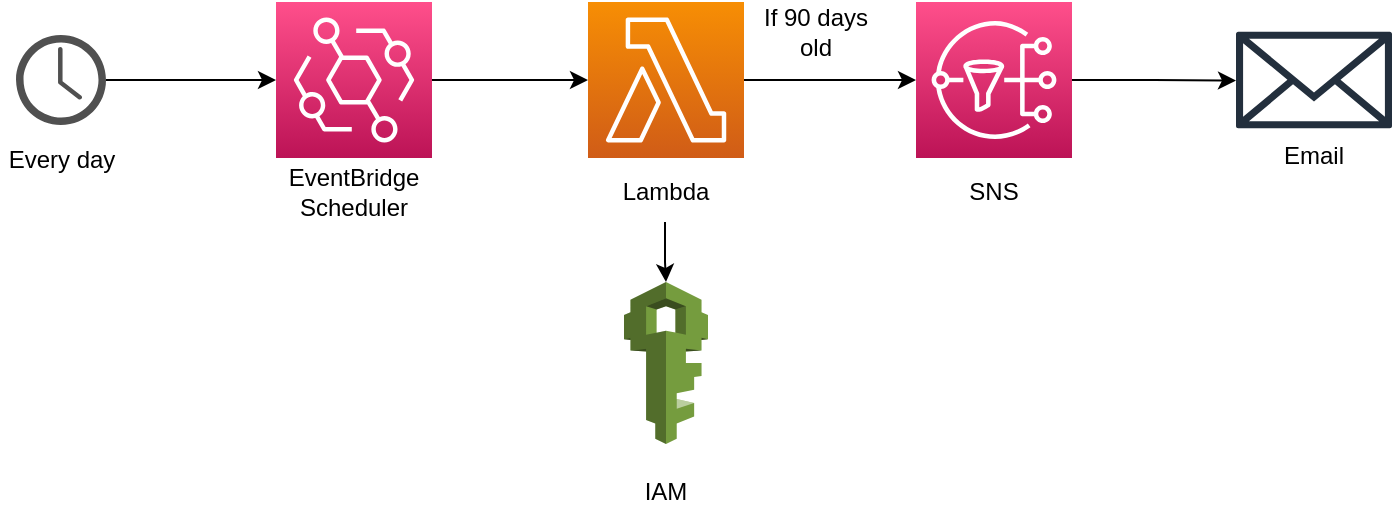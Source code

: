 <mxfile version="21.3.3" type="device">
  <diagram id="kpNiBH_2Vz3UPpKykxli" name="Page-1">
    <mxGraphModel dx="794" dy="476" grid="1" gridSize="10" guides="1" tooltips="1" connect="1" arrows="1" fold="1" page="1" pageScale="1" pageWidth="850" pageHeight="1100" background="#ffffff" math="0" shadow="0">
      <root>
        <mxCell id="0" />
        <mxCell id="1" parent="0" />
        <mxCell id="Bo7mSG9k8HyWCpdiQAb_-2" style="edgeStyle=orthogonalEdgeStyle;rounded=0;orthogonalLoop=1;jettySize=auto;html=1;exitX=1;exitY=0.5;exitDx=0;exitDy=0;exitPerimeter=0;entryX=0;entryY=0.5;entryDx=0;entryDy=0;entryPerimeter=0;" edge="1" parent="1" source="mTCjsDae9rXyoguR5eFZ-1" target="Bo7mSG9k8HyWCpdiQAb_-1">
          <mxGeometry relative="1" as="geometry" />
        </mxCell>
        <mxCell id="mTCjsDae9rXyoguR5eFZ-1" value="" style="sketch=0;points=[[0,0,0],[0.25,0,0],[0.5,0,0],[0.75,0,0],[1,0,0],[0,1,0],[0.25,1,0],[0.5,1,0],[0.75,1,0],[1,1,0],[0,0.25,0],[0,0.5,0],[0,0.75,0],[1,0.25,0],[1,0.5,0],[1,0.75,0]];outlineConnect=0;fontColor=#232F3E;gradientColor=#FF4F8B;gradientDirection=north;fillColor=#BC1356;strokeColor=#ffffff;dashed=0;verticalLabelPosition=bottom;verticalAlign=top;align=center;html=1;fontSize=12;fontStyle=0;aspect=fixed;shape=mxgraph.aws4.resourceIcon;resIcon=mxgraph.aws4.eventbridge;" parent="1" vertex="1">
          <mxGeometry x="160" y="110" width="78" height="78" as="geometry" />
        </mxCell>
        <mxCell id="mTCjsDae9rXyoguR5eFZ-7" value="" style="edgeStyle=orthogonalEdgeStyle;rounded=0;orthogonalLoop=1;jettySize=auto;html=1;" parent="1" source="mTCjsDae9rXyoguR5eFZ-3" edge="1">
          <mxGeometry relative="1" as="geometry">
            <mxPoint x="640" y="149.3" as="targetPoint" />
          </mxGeometry>
        </mxCell>
        <mxCell id="mTCjsDae9rXyoguR5eFZ-3" value="" style="sketch=0;points=[[0,0,0],[0.25,0,0],[0.5,0,0],[0.75,0,0],[1,0,0],[0,1,0],[0.25,1,0],[0.5,1,0],[0.75,1,0],[1,1,0],[0,0.25,0],[0,0.5,0],[0,0.75,0],[1,0.25,0],[1,0.5,0],[1,0.75,0]];outlineConnect=0;fontColor=#232F3E;gradientColor=#FF4F8B;gradientDirection=north;fillColor=#BC1356;strokeColor=#ffffff;dashed=0;verticalLabelPosition=bottom;verticalAlign=top;align=center;html=1;fontSize=12;fontStyle=0;aspect=fixed;shape=mxgraph.aws4.resourceIcon;resIcon=mxgraph.aws4.sns;" parent="1" vertex="1">
          <mxGeometry x="480" y="110" width="78" height="78" as="geometry" />
        </mxCell>
        <mxCell id="mTCjsDae9rXyoguR5eFZ-8" value="" style="sketch=0;outlineConnect=0;fontColor=#232F3E;gradientColor=none;fillColor=#232F3D;strokeColor=none;dashed=0;verticalLabelPosition=bottom;verticalAlign=top;align=center;html=1;fontSize=12;fontStyle=0;aspect=fixed;pointerEvents=1;shape=mxgraph.aws4.email_2;" parent="1" vertex="1">
          <mxGeometry x="640" y="124.5" width="78" height="49" as="geometry" />
        </mxCell>
        <mxCell id="mTCjsDae9rXyoguR5eFZ-11" value="" style="edgeStyle=orthogonalEdgeStyle;rounded=0;orthogonalLoop=1;jettySize=auto;html=1;" parent="1" source="mTCjsDae9rXyoguR5eFZ-9" target="mTCjsDae9rXyoguR5eFZ-1" edge="1">
          <mxGeometry relative="1" as="geometry" />
        </mxCell>
        <mxCell id="mTCjsDae9rXyoguR5eFZ-9" value="" style="sketch=0;pointerEvents=1;shadow=0;dashed=0;html=1;strokeColor=none;fillColor=#505050;labelPosition=center;verticalLabelPosition=bottom;verticalAlign=top;outlineConnect=0;align=center;shape=mxgraph.office.concepts.clock;" parent="1" vertex="1">
          <mxGeometry x="30" y="126.5" width="45" height="45" as="geometry" />
        </mxCell>
        <mxCell id="mTCjsDae9rXyoguR5eFZ-12" value="Every day" style="text;strokeColor=none;align=center;fillColor=none;html=1;verticalAlign=middle;whiteSpace=wrap;rounded=0;" parent="1" vertex="1">
          <mxGeometry x="22.5" y="173.5" width="60" height="30" as="geometry" />
        </mxCell>
        <mxCell id="mTCjsDae9rXyoguR5eFZ-14" value="EventBridge Scheduler" style="text;strokeColor=none;align=center;fillColor=none;html=1;verticalAlign=middle;whiteSpace=wrap;rounded=0;" parent="1" vertex="1">
          <mxGeometry x="169" y="190" width="60" height="30" as="geometry" />
        </mxCell>
        <mxCell id="mTCjsDae9rXyoguR5eFZ-20" value="" style="edgeStyle=orthogonalEdgeStyle;rounded=0;orthogonalLoop=1;jettySize=auto;html=1;" parent="1" source="mTCjsDae9rXyoguR5eFZ-15" target="mTCjsDae9rXyoguR5eFZ-19" edge="1">
          <mxGeometry relative="1" as="geometry" />
        </mxCell>
        <mxCell id="mTCjsDae9rXyoguR5eFZ-15" value="Lambda" style="text;strokeColor=none;align=center;fillColor=none;html=1;verticalAlign=middle;whiteSpace=wrap;rounded=0;" parent="1" vertex="1">
          <mxGeometry x="324.5" y="190" width="60" height="30" as="geometry" />
        </mxCell>
        <mxCell id="mTCjsDae9rXyoguR5eFZ-16" value="SNS" style="text;strokeColor=none;align=center;fillColor=none;html=1;verticalAlign=middle;whiteSpace=wrap;rounded=0;" parent="1" vertex="1">
          <mxGeometry x="489" y="190" width="60" height="30" as="geometry" />
        </mxCell>
        <mxCell id="mTCjsDae9rXyoguR5eFZ-17" value="Email" style="text;strokeColor=none;align=center;fillColor=none;html=1;verticalAlign=middle;whiteSpace=wrap;rounded=0;" parent="1" vertex="1">
          <mxGeometry x="649" y="171.5" width="60" height="30" as="geometry" />
        </mxCell>
        <mxCell id="mTCjsDae9rXyoguR5eFZ-18" value="If 90 days old" style="text;strokeColor=none;align=center;fillColor=none;html=1;verticalAlign=middle;whiteSpace=wrap;rounded=0;" parent="1" vertex="1">
          <mxGeometry x="400" y="110" width="60" height="30" as="geometry" />
        </mxCell>
        <mxCell id="mTCjsDae9rXyoguR5eFZ-19" value="" style="outlineConnect=0;dashed=0;verticalLabelPosition=bottom;verticalAlign=top;align=center;html=1;shape=mxgraph.aws3.iam;fillColor=#759C3E;gradientColor=none;" parent="1" vertex="1">
          <mxGeometry x="334" y="250" width="42" height="81" as="geometry" />
        </mxCell>
        <mxCell id="mTCjsDae9rXyoguR5eFZ-21" value="IAM" style="text;strokeColor=none;align=center;fillColor=none;html=1;verticalAlign=middle;whiteSpace=wrap;rounded=0;" parent="1" vertex="1">
          <mxGeometry x="325" y="340" width="60" height="30" as="geometry" />
        </mxCell>
        <mxCell id="Bo7mSG9k8HyWCpdiQAb_-4" style="edgeStyle=orthogonalEdgeStyle;rounded=0;orthogonalLoop=1;jettySize=auto;html=1;exitX=1;exitY=0.5;exitDx=0;exitDy=0;exitPerimeter=0;entryX=0;entryY=0.5;entryDx=0;entryDy=0;entryPerimeter=0;" edge="1" parent="1" source="Bo7mSG9k8HyWCpdiQAb_-1" target="mTCjsDae9rXyoguR5eFZ-3">
          <mxGeometry relative="1" as="geometry" />
        </mxCell>
        <mxCell id="Bo7mSG9k8HyWCpdiQAb_-1" value="" style="sketch=0;points=[[0,0,0],[0.25,0,0],[0.5,0,0],[0.75,0,0],[1,0,0],[0,1,0],[0.25,1,0],[0.5,1,0],[0.75,1,0],[1,1,0],[0,0.25,0],[0,0.5,0],[0,0.75,0],[1,0.25,0],[1,0.5,0],[1,0.75,0]];outlineConnect=0;fontColor=#232F3E;gradientColor=#F78E04;gradientDirection=north;fillColor=#D05C17;strokeColor=#ffffff;dashed=0;verticalLabelPosition=bottom;verticalAlign=top;align=center;html=1;fontSize=12;fontStyle=0;aspect=fixed;shape=mxgraph.aws4.resourceIcon;resIcon=mxgraph.aws4.lambda;" vertex="1" parent="1">
          <mxGeometry x="316" y="110" width="78" height="78" as="geometry" />
        </mxCell>
      </root>
    </mxGraphModel>
  </diagram>
</mxfile>
